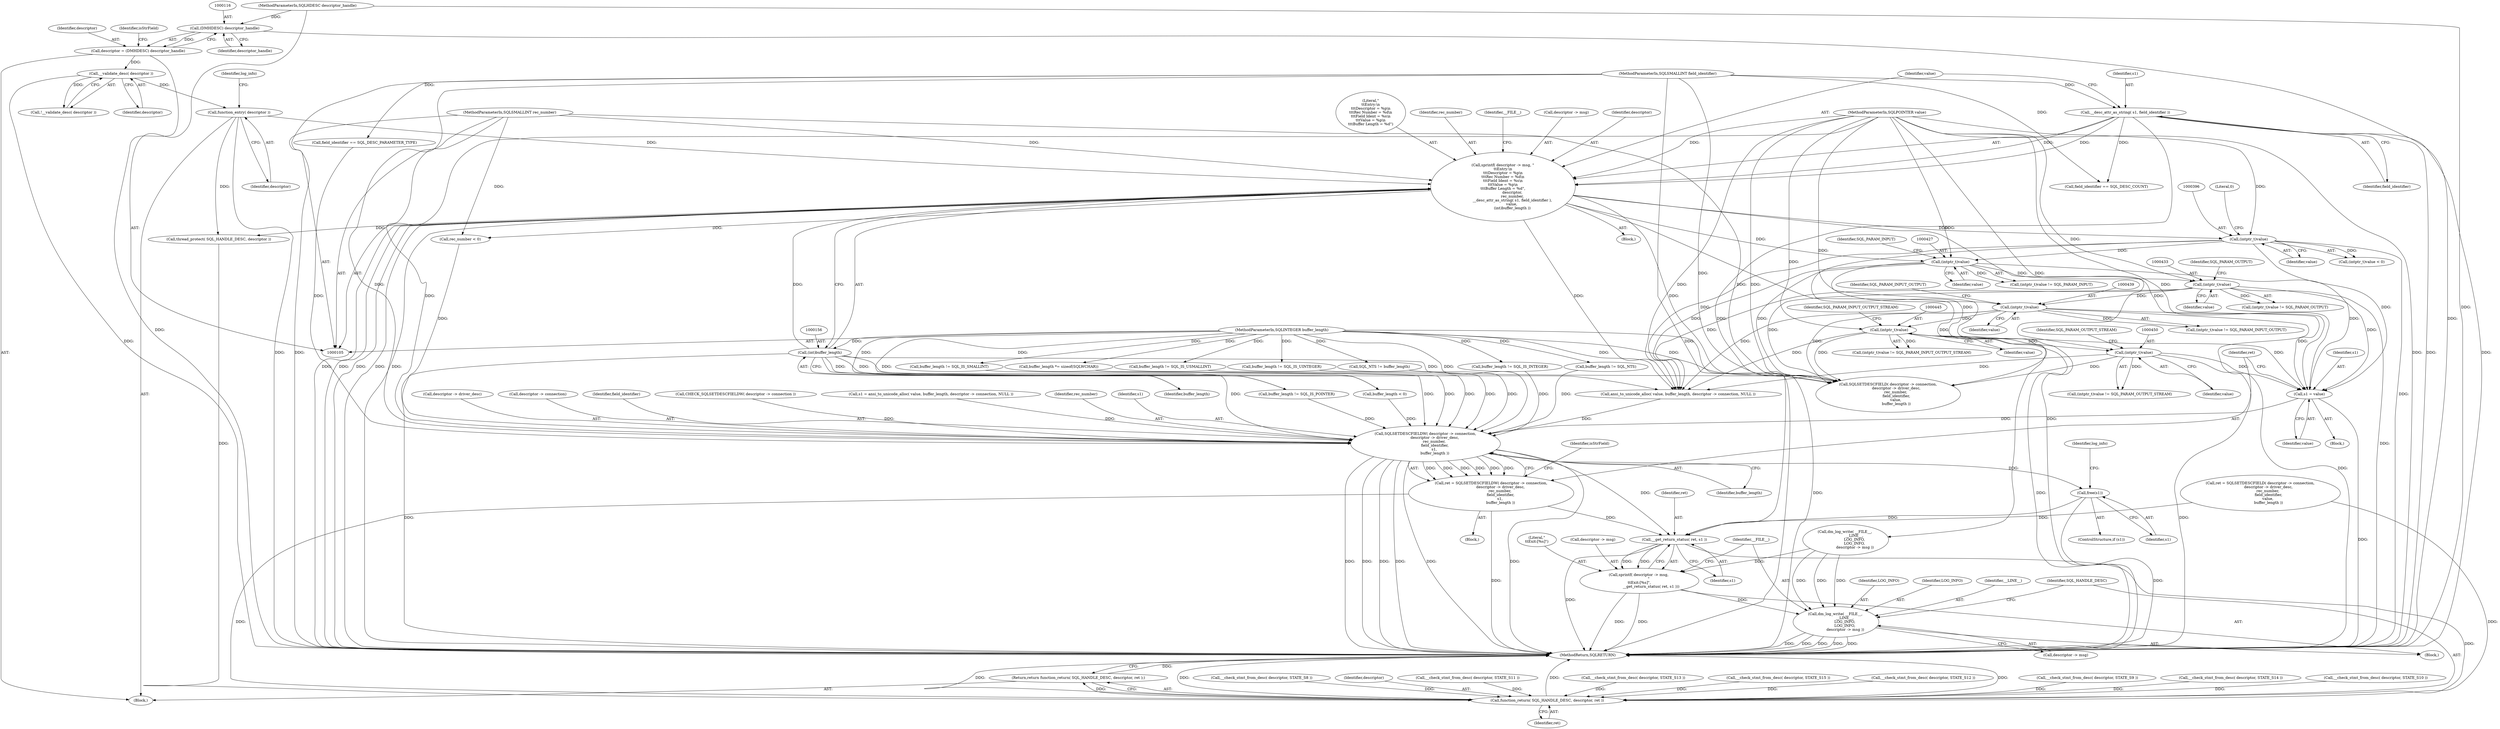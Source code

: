 digraph "0_unixODBC_45ef78e037f578b15fc58938a3a3251655e71d6f#diff-d52750c7ba4e594410438569d8e2963aL24@pointer" {
"1000526" [label="(Call,s1 = value)"];
"1000426" [label="(Call,(intptr_t)value)"];
"1000395" [label="(Call,(intptr_t)value)"];
"1000144" [label="(Call,sprintf( descriptor -> msg, \"\n\t\tEntry:\\n\n\t\t\tDescriptor = %p\\n\n\t\t\tRec Number = %d\\n\n\t\t\tField Ident = %s\\n\n\t\t\tValue = %p\\n\n\t\t\tBuffer Length = %d\",\n                descriptor,\n                rec_number,\n                __desc_attr_as_string( s1, field_identifier ),\n                value, \n                (int)buffer_length ))"];
"1000137" [label="(Call,function_entry( descriptor ))"];
"1000126" [label="(Call,__validate_desc( descriptor ))"];
"1000113" [label="(Call,descriptor = (DMHDESC) descriptor_handle)"];
"1000115" [label="(Call,(DMHDESC) descriptor_handle)"];
"1000106" [label="(MethodParameterIn,SQLHDESC descriptor_handle)"];
"1000107" [label="(MethodParameterIn,SQLSMALLINT rec_number)"];
"1000151" [label="(Call,__desc_attr_as_string( s1, field_identifier ))"];
"1000108" [label="(MethodParameterIn,SQLSMALLINT field_identifier)"];
"1000109" [label="(MethodParameterIn,SQLPOINTER value)"];
"1000155" [label="(Call,(int)buffer_length)"];
"1000110" [label="(MethodParameterIn,SQLINTEGER buffer_length)"];
"1000438" [label="(Call,(intptr_t)value)"];
"1000432" [label="(Call,(intptr_t)value)"];
"1000444" [label="(Call,(intptr_t)value)"];
"1000449" [label="(Call,(intptr_t)value)"];
"1000531" [label="(Call,SQLSETDESCFIELDW( descriptor -> connection,\n                descriptor -> driver_desc,\n                rec_number, \n                field_identifier,\n                s1, \n                buffer_length ))"];
"1000529" [label="(Call,ret = SQLSETDESCFIELDW( descriptor -> connection,\n                descriptor -> driver_desc,\n                rec_number, \n                field_identifier,\n                s1, \n                buffer_length ))"];
"1000586" [label="(Call,__get_return_status( ret, s1 ))"];
"1000581" [label="(Call,sprintf( descriptor -> msg, \n                \"\n\t\tExit:[%s]\",\n                    __get_return_status( ret, s1 )))"];
"1000589" [label="(Call,dm_log_write( __FILE__, \n                __LINE__, \n                LOG_INFO, \n                LOG_INFO, \n                descriptor -> msg ))"];
"1000598" [label="(Call,function_return( SQL_HANDLE_DESC, descriptor, ret ))"];
"1000597" [label="(Return,return function_return( SQL_HANDLE_DESC, descriptor, ret );)"];
"1000547" [label="(Call,free(s1))"];
"1000205" [label="(Call,__check_stmt_from_desc( descriptor, STATE_S8 ))"];
"1000592" [label="(Identifier,LOG_INFO)"];
"1000148" [label="(Literal,\"\n\t\tEntry:\\n\n\t\t\tDescriptor = %p\\n\n\t\t\tRec Number = %d\\n\n\t\t\tField Ident = %s\\n\n\t\t\tValue = %p\\n\n\t\t\tBuffer Length = %d\")"];
"1000600" [label="(Identifier,descriptor)"];
"1000217" [label="(Call,__check_stmt_from_desc( descriptor, STATE_S11 ))"];
"1000440" [label="(Identifier,value)"];
"1000429" [label="(Identifier,SQL_PARAM_INPUT)"];
"1000110" [label="(MethodParameterIn,SQLINTEGER buffer_length)"];
"1000155" [label="(Call,(int)buffer_length)"];
"1000345" [label="(Call,buffer_length != SQL_IS_INTEGER)"];
"1000395" [label="(Call,(intptr_t)value)"];
"1000593" [label="(Identifier,LOG_INFO)"];
"1000397" [label="(Identifier,value)"];
"1000108" [label="(MethodParameterIn,SQLSMALLINT field_identifier)"];
"1000543" [label="(Identifier,isStrField)"];
"1000152" [label="(Identifier,s1)"];
"1000535" [label="(Call,descriptor -> driver_desc)"];
"1000602" [label="(MethodReturn,SQLRETURN)"];
"1000425" [label="(Call,(intptr_t)value != SQL_PARAM_INPUT)"];
"1000107" [label="(MethodParameterIn,SQLSMALLINT rec_number)"];
"1000363" [label="(Call,buffer_length < 0)"];
"1000525" [label="(Block,)"];
"1000498" [label="(Block,)"];
"1000114" [label="(Identifier,descriptor)"];
"1000481" [label="(Call,SQLSETDESCFIELD( descriptor -> connection,\n              descriptor -> driver_desc,\n              rec_number, \n              field_identifier,\n              value, \n              buffer_length ))"];
"1000547" [label="(Call,free(s1))"];
"1000157" [label="(Identifier,buffer_length)"];
"1000532" [label="(Call,descriptor -> connection)"];
"1000539" [label="(Identifier,field_identifier)"];
"1000529" [label="(Call,ret = SQLSETDESCFIELDW( descriptor -> connection,\n                descriptor -> driver_desc,\n                rec_number, \n                field_identifier,\n                s1, \n                buffer_length ))"];
"1000154" [label="(Identifier,value)"];
"1000447" [label="(Identifier,SQL_PARAM_INPUT_OUTPUT_STREAM)"];
"1000581" [label="(Call,sprintf( descriptor -> msg, \n                \"\n\t\tExit:[%s]\",\n                    __get_return_status( ret, s1 )))"];
"1000548" [label="(Identifier,s1)"];
"1000589" [label="(Call,dm_log_write( __FILE__, \n                __LINE__, \n                LOG_INFO, \n                LOG_INFO, \n                descriptor -> msg ))"];
"1000451" [label="(Identifier,value)"];
"1000441" [label="(Identifier,SQL_PARAM_INPUT_OUTPUT)"];
"1000526" [label="(Call,s1 = value)"];
"1000527" [label="(Identifier,s1)"];
"1000599" [label="(Identifier,SQL_HANDLE_DESC)"];
"1000432" [label="(Call,(intptr_t)value)"];
"1000113" [label="(Call,descriptor = (DMHDESC) descriptor_handle)"];
"1000225" [label="(Call,__check_stmt_from_desc( descriptor, STATE_S13 ))"];
"1000366" [label="(Call,buffer_length != SQL_NTS)"];
"1000353" [label="(Call,buffer_length != SQL_IS_SMALLINT)"];
"1000437" [label="(Call,(intptr_t)value != SQL_PARAM_INPUT_OUTPUT)"];
"1000578" [label="(Identifier,log_info)"];
"1000444" [label="(Call,(intptr_t)value)"];
"1000590" [label="(Identifier,__FILE__)"];
"1000153" [label="(Identifier,field_identifier)"];
"1000494" [label="(Call,CHECK_SQLSETDESCFIELDW( descriptor -> connection ))"];
"1000150" [label="(Identifier,rec_number)"];
"1000232" [label="(Call,__check_stmt_from_desc( descriptor, STATE_S15 ))"];
"1000221" [label="(Call,__check_stmt_from_desc( descriptor, STATE_S12 ))"];
"1000597" [label="(Return,return function_return( SQL_HANDLE_DESC, descriptor, ret );)"];
"1000341" [label="(Call,buffer_length != SQL_IS_POINTER)"];
"1000431" [label="(Call,(intptr_t)value != SQL_PARAM_OUTPUT)"];
"1000585" [label="(Literal,\"\n\t\tExit:[%s]\")"];
"1000601" [label="(Identifier,ret)"];
"1000479" [label="(Call,ret = SQLSETDESCFIELD( descriptor -> connection,\n              descriptor -> driver_desc,\n              rec_number, \n              field_identifier,\n              value, \n              buffer_length ))"];
"1000443" [label="(Call,(intptr_t)value != SQL_PARAM_INPUT_OUTPUT_STREAM)"];
"1000446" [label="(Identifier,value)"];
"1000122" [label="(Identifier,isStrField)"];
"1000506" [label="(Call,s1 = ansi_to_unicode_alloc( value, buffer_length, descriptor -> connection, NULL ))"];
"1000508" [label="(Call,ansi_to_unicode_alloc( value, buffer_length, descriptor -> connection, NULL ))"];
"1000520" [label="(Call,buffer_length *= sizeof(SQLWCHAR))"];
"1000159" [label="(Identifier,__FILE__)"];
"1000541" [label="(Identifier,buffer_length)"];
"1000209" [label="(Call,__check_stmt_from_desc( descriptor, STATE_S9 ))"];
"1000145" [label="(Call,descriptor -> msg)"];
"1000262" [label="(Call,rec_number < 0)"];
"1000125" [label="(Call,!__validate_desc( descriptor ))"];
"1000449" [label="(Call,(intptr_t)value)"];
"1000530" [label="(Identifier,ret)"];
"1000137" [label="(Call,function_entry( descriptor ))"];
"1000356" [label="(Call,buffer_length != SQL_IS_USMALLINT)"];
"1000127" [label="(Identifier,descriptor)"];
"1000115" [label="(Call,(DMHDESC) descriptor_handle)"];
"1000586" [label="(Call,__get_return_status( ret, s1 ))"];
"1000158" [label="(Call,dm_log_write( __FILE__, \n                __LINE__, \n                LOG_INFO, \n                LOG_INFO, \n                descriptor -> msg ))"];
"1000349" [label="(Call,buffer_length != SQL_IS_UINTEGER)"];
"1000580" [label="(Block,)"];
"1000391" [label="(Call,field_identifier == SQL_DESC_COUNT)"];
"1000126" [label="(Call,__validate_desc( descriptor ))"];
"1000421" [label="(Call,field_identifier == SQL_DESC_PARAMETER_TYPE)"];
"1000531" [label="(Call,SQLSETDESCFIELDW( descriptor -> connection,\n                descriptor -> driver_desc,\n                rec_number, \n                field_identifier,\n                s1, \n                buffer_length ))"];
"1000434" [label="(Identifier,value)"];
"1000598" [label="(Call,function_return( SQL_HANDLE_DESC, descriptor, ret ))"];
"1000448" [label="(Call,(intptr_t)value != SQL_PARAM_OUTPUT_STREAM)"];
"1000138" [label="(Identifier,descriptor)"];
"1000438" [label="(Call,(intptr_t)value)"];
"1000587" [label="(Identifier,ret)"];
"1000528" [label="(Identifier,value)"];
"1000516" [label="(Call,SQL_NTS != buffer_length)"];
"1000117" [label="(Identifier,descriptor_handle)"];
"1000149" [label="(Identifier,descriptor)"];
"1000229" [label="(Call,__check_stmt_from_desc( descriptor, STATE_S14 ))"];
"1000109" [label="(MethodParameterIn,SQLPOINTER value)"];
"1000426" [label="(Call,(intptr_t)value)"];
"1000394" [label="(Call,(intptr_t)value < 0)"];
"1000588" [label="(Identifier,s1)"];
"1000398" [label="(Literal,0)"];
"1000166" [label="(Call,thread_protect( SQL_HANDLE_DESC, descriptor ))"];
"1000538" [label="(Identifier,rec_number)"];
"1000545" [label="(ControlStructure,if (s1))"];
"1000213" [label="(Call,__check_stmt_from_desc( descriptor, STATE_S10 ))"];
"1000151" [label="(Call,__desc_attr_as_string( s1, field_identifier ))"];
"1000435" [label="(Identifier,SQL_PARAM_OUTPUT)"];
"1000594" [label="(Call,descriptor -> msg)"];
"1000144" [label="(Call,sprintf( descriptor -> msg, \"\n\t\tEntry:\\n\n\t\t\tDescriptor = %p\\n\n\t\t\tRec Number = %d\\n\n\t\t\tField Ident = %s\\n\n\t\t\tValue = %p\\n\n\t\t\tBuffer Length = %d\",\n                descriptor,\n                rec_number,\n                __desc_attr_as_string( s1, field_identifier ),\n                value, \n                (int)buffer_length ))"];
"1000143" [label="(Block,)"];
"1000591" [label="(Identifier,__LINE__)"];
"1000428" [label="(Identifier,value)"];
"1000540" [label="(Identifier,s1)"];
"1000141" [label="(Identifier,log_info)"];
"1000106" [label="(MethodParameterIn,SQLHDESC descriptor_handle)"];
"1000111" [label="(Block,)"];
"1000452" [label="(Identifier,SQL_PARAM_OUTPUT_STREAM)"];
"1000582" [label="(Call,descriptor -> msg)"];
"1000526" -> "1000525"  [label="AST: "];
"1000526" -> "1000528"  [label="CFG: "];
"1000527" -> "1000526"  [label="AST: "];
"1000528" -> "1000526"  [label="AST: "];
"1000530" -> "1000526"  [label="CFG: "];
"1000526" -> "1000602"  [label="DDG: "];
"1000426" -> "1000526"  [label="DDG: "];
"1000395" -> "1000526"  [label="DDG: "];
"1000438" -> "1000526"  [label="DDG: "];
"1000432" -> "1000526"  [label="DDG: "];
"1000444" -> "1000526"  [label="DDG: "];
"1000144" -> "1000526"  [label="DDG: "];
"1000449" -> "1000526"  [label="DDG: "];
"1000109" -> "1000526"  [label="DDG: "];
"1000526" -> "1000531"  [label="DDG: "];
"1000426" -> "1000425"  [label="AST: "];
"1000426" -> "1000428"  [label="CFG: "];
"1000427" -> "1000426"  [label="AST: "];
"1000428" -> "1000426"  [label="AST: "];
"1000429" -> "1000426"  [label="CFG: "];
"1000426" -> "1000602"  [label="DDG: "];
"1000426" -> "1000425"  [label="DDG: "];
"1000395" -> "1000426"  [label="DDG: "];
"1000144" -> "1000426"  [label="DDG: "];
"1000109" -> "1000426"  [label="DDG: "];
"1000426" -> "1000432"  [label="DDG: "];
"1000426" -> "1000481"  [label="DDG: "];
"1000426" -> "1000508"  [label="DDG: "];
"1000395" -> "1000394"  [label="AST: "];
"1000395" -> "1000397"  [label="CFG: "];
"1000396" -> "1000395"  [label="AST: "];
"1000397" -> "1000395"  [label="AST: "];
"1000398" -> "1000395"  [label="CFG: "];
"1000395" -> "1000602"  [label="DDG: "];
"1000395" -> "1000394"  [label="DDG: "];
"1000144" -> "1000395"  [label="DDG: "];
"1000109" -> "1000395"  [label="DDG: "];
"1000395" -> "1000481"  [label="DDG: "];
"1000395" -> "1000508"  [label="DDG: "];
"1000144" -> "1000143"  [label="AST: "];
"1000144" -> "1000155"  [label="CFG: "];
"1000145" -> "1000144"  [label="AST: "];
"1000148" -> "1000144"  [label="AST: "];
"1000149" -> "1000144"  [label="AST: "];
"1000150" -> "1000144"  [label="AST: "];
"1000151" -> "1000144"  [label="AST: "];
"1000154" -> "1000144"  [label="AST: "];
"1000155" -> "1000144"  [label="AST: "];
"1000159" -> "1000144"  [label="CFG: "];
"1000144" -> "1000602"  [label="DDG: "];
"1000144" -> "1000602"  [label="DDG: "];
"1000144" -> "1000602"  [label="DDG: "];
"1000144" -> "1000602"  [label="DDG: "];
"1000144" -> "1000602"  [label="DDG: "];
"1000137" -> "1000144"  [label="DDG: "];
"1000107" -> "1000144"  [label="DDG: "];
"1000151" -> "1000144"  [label="DDG: "];
"1000151" -> "1000144"  [label="DDG: "];
"1000109" -> "1000144"  [label="DDG: "];
"1000155" -> "1000144"  [label="DDG: "];
"1000144" -> "1000158"  [label="DDG: "];
"1000144" -> "1000166"  [label="DDG: "];
"1000144" -> "1000262"  [label="DDG: "];
"1000144" -> "1000481"  [label="DDG: "];
"1000144" -> "1000508"  [label="DDG: "];
"1000137" -> "1000111"  [label="AST: "];
"1000137" -> "1000138"  [label="CFG: "];
"1000138" -> "1000137"  [label="AST: "];
"1000141" -> "1000137"  [label="CFG: "];
"1000137" -> "1000602"  [label="DDG: "];
"1000126" -> "1000137"  [label="DDG: "];
"1000137" -> "1000166"  [label="DDG: "];
"1000126" -> "1000125"  [label="AST: "];
"1000126" -> "1000127"  [label="CFG: "];
"1000127" -> "1000126"  [label="AST: "];
"1000125" -> "1000126"  [label="CFG: "];
"1000126" -> "1000602"  [label="DDG: "];
"1000126" -> "1000125"  [label="DDG: "];
"1000113" -> "1000126"  [label="DDG: "];
"1000113" -> "1000111"  [label="AST: "];
"1000113" -> "1000115"  [label="CFG: "];
"1000114" -> "1000113"  [label="AST: "];
"1000115" -> "1000113"  [label="AST: "];
"1000122" -> "1000113"  [label="CFG: "];
"1000113" -> "1000602"  [label="DDG: "];
"1000115" -> "1000113"  [label="DDG: "];
"1000115" -> "1000117"  [label="CFG: "];
"1000116" -> "1000115"  [label="AST: "];
"1000117" -> "1000115"  [label="AST: "];
"1000115" -> "1000602"  [label="DDG: "];
"1000106" -> "1000115"  [label="DDG: "];
"1000106" -> "1000105"  [label="AST: "];
"1000106" -> "1000602"  [label="DDG: "];
"1000107" -> "1000105"  [label="AST: "];
"1000107" -> "1000602"  [label="DDG: "];
"1000107" -> "1000262"  [label="DDG: "];
"1000107" -> "1000481"  [label="DDG: "];
"1000107" -> "1000531"  [label="DDG: "];
"1000151" -> "1000153"  [label="CFG: "];
"1000152" -> "1000151"  [label="AST: "];
"1000153" -> "1000151"  [label="AST: "];
"1000154" -> "1000151"  [label="CFG: "];
"1000151" -> "1000602"  [label="DDG: "];
"1000151" -> "1000602"  [label="DDG: "];
"1000108" -> "1000151"  [label="DDG: "];
"1000151" -> "1000391"  [label="DDG: "];
"1000151" -> "1000586"  [label="DDG: "];
"1000108" -> "1000105"  [label="AST: "];
"1000108" -> "1000602"  [label="DDG: "];
"1000108" -> "1000391"  [label="DDG: "];
"1000108" -> "1000421"  [label="DDG: "];
"1000108" -> "1000481"  [label="DDG: "];
"1000108" -> "1000531"  [label="DDG: "];
"1000109" -> "1000105"  [label="AST: "];
"1000109" -> "1000602"  [label="DDG: "];
"1000109" -> "1000432"  [label="DDG: "];
"1000109" -> "1000438"  [label="DDG: "];
"1000109" -> "1000444"  [label="DDG: "];
"1000109" -> "1000449"  [label="DDG: "];
"1000109" -> "1000481"  [label="DDG: "];
"1000109" -> "1000508"  [label="DDG: "];
"1000155" -> "1000157"  [label="CFG: "];
"1000156" -> "1000155"  [label="AST: "];
"1000157" -> "1000155"  [label="AST: "];
"1000155" -> "1000602"  [label="DDG: "];
"1000110" -> "1000155"  [label="DDG: "];
"1000155" -> "1000341"  [label="DDG: "];
"1000155" -> "1000363"  [label="DDG: "];
"1000155" -> "1000481"  [label="DDG: "];
"1000155" -> "1000508"  [label="DDG: "];
"1000155" -> "1000531"  [label="DDG: "];
"1000110" -> "1000105"  [label="AST: "];
"1000110" -> "1000602"  [label="DDG: "];
"1000110" -> "1000341"  [label="DDG: "];
"1000110" -> "1000345"  [label="DDG: "];
"1000110" -> "1000349"  [label="DDG: "];
"1000110" -> "1000353"  [label="DDG: "];
"1000110" -> "1000356"  [label="DDG: "];
"1000110" -> "1000363"  [label="DDG: "];
"1000110" -> "1000366"  [label="DDG: "];
"1000110" -> "1000481"  [label="DDG: "];
"1000110" -> "1000508"  [label="DDG: "];
"1000110" -> "1000516"  [label="DDG: "];
"1000110" -> "1000520"  [label="DDG: "];
"1000110" -> "1000531"  [label="DDG: "];
"1000438" -> "1000437"  [label="AST: "];
"1000438" -> "1000440"  [label="CFG: "];
"1000439" -> "1000438"  [label="AST: "];
"1000440" -> "1000438"  [label="AST: "];
"1000441" -> "1000438"  [label="CFG: "];
"1000438" -> "1000602"  [label="DDG: "];
"1000438" -> "1000437"  [label="DDG: "];
"1000432" -> "1000438"  [label="DDG: "];
"1000438" -> "1000444"  [label="DDG: "];
"1000438" -> "1000481"  [label="DDG: "];
"1000438" -> "1000508"  [label="DDG: "];
"1000432" -> "1000431"  [label="AST: "];
"1000432" -> "1000434"  [label="CFG: "];
"1000433" -> "1000432"  [label="AST: "];
"1000434" -> "1000432"  [label="AST: "];
"1000435" -> "1000432"  [label="CFG: "];
"1000432" -> "1000602"  [label="DDG: "];
"1000432" -> "1000431"  [label="DDG: "];
"1000432" -> "1000481"  [label="DDG: "];
"1000432" -> "1000508"  [label="DDG: "];
"1000444" -> "1000443"  [label="AST: "];
"1000444" -> "1000446"  [label="CFG: "];
"1000445" -> "1000444"  [label="AST: "];
"1000446" -> "1000444"  [label="AST: "];
"1000447" -> "1000444"  [label="CFG: "];
"1000444" -> "1000602"  [label="DDG: "];
"1000444" -> "1000443"  [label="DDG: "];
"1000444" -> "1000449"  [label="DDG: "];
"1000444" -> "1000481"  [label="DDG: "];
"1000444" -> "1000508"  [label="DDG: "];
"1000449" -> "1000448"  [label="AST: "];
"1000449" -> "1000451"  [label="CFG: "];
"1000450" -> "1000449"  [label="AST: "];
"1000451" -> "1000449"  [label="AST: "];
"1000452" -> "1000449"  [label="CFG: "];
"1000449" -> "1000602"  [label="DDG: "];
"1000449" -> "1000448"  [label="DDG: "];
"1000449" -> "1000481"  [label="DDG: "];
"1000449" -> "1000508"  [label="DDG: "];
"1000531" -> "1000529"  [label="AST: "];
"1000531" -> "1000541"  [label="CFG: "];
"1000532" -> "1000531"  [label="AST: "];
"1000535" -> "1000531"  [label="AST: "];
"1000538" -> "1000531"  [label="AST: "];
"1000539" -> "1000531"  [label="AST: "];
"1000540" -> "1000531"  [label="AST: "];
"1000541" -> "1000531"  [label="AST: "];
"1000529" -> "1000531"  [label="CFG: "];
"1000531" -> "1000602"  [label="DDG: "];
"1000531" -> "1000602"  [label="DDG: "];
"1000531" -> "1000602"  [label="DDG: "];
"1000531" -> "1000602"  [label="DDG: "];
"1000531" -> "1000602"  [label="DDG: "];
"1000531" -> "1000602"  [label="DDG: "];
"1000531" -> "1000529"  [label="DDG: "];
"1000531" -> "1000529"  [label="DDG: "];
"1000531" -> "1000529"  [label="DDG: "];
"1000531" -> "1000529"  [label="DDG: "];
"1000531" -> "1000529"  [label="DDG: "];
"1000531" -> "1000529"  [label="DDG: "];
"1000508" -> "1000531"  [label="DDG: "];
"1000494" -> "1000531"  [label="DDG: "];
"1000262" -> "1000531"  [label="DDG: "];
"1000421" -> "1000531"  [label="DDG: "];
"1000506" -> "1000531"  [label="DDG: "];
"1000356" -> "1000531"  [label="DDG: "];
"1000516" -> "1000531"  [label="DDG: "];
"1000363" -> "1000531"  [label="DDG: "];
"1000341" -> "1000531"  [label="DDG: "];
"1000366" -> "1000531"  [label="DDG: "];
"1000349" -> "1000531"  [label="DDG: "];
"1000520" -> "1000531"  [label="DDG: "];
"1000353" -> "1000531"  [label="DDG: "];
"1000345" -> "1000531"  [label="DDG: "];
"1000531" -> "1000547"  [label="DDG: "];
"1000531" -> "1000586"  [label="DDG: "];
"1000529" -> "1000498"  [label="AST: "];
"1000530" -> "1000529"  [label="AST: "];
"1000543" -> "1000529"  [label="CFG: "];
"1000529" -> "1000602"  [label="DDG: "];
"1000529" -> "1000586"  [label="DDG: "];
"1000529" -> "1000598"  [label="DDG: "];
"1000586" -> "1000581"  [label="AST: "];
"1000586" -> "1000588"  [label="CFG: "];
"1000587" -> "1000586"  [label="AST: "];
"1000588" -> "1000586"  [label="AST: "];
"1000581" -> "1000586"  [label="CFG: "];
"1000586" -> "1000602"  [label="DDG: "];
"1000586" -> "1000581"  [label="DDG: "];
"1000586" -> "1000581"  [label="DDG: "];
"1000479" -> "1000586"  [label="DDG: "];
"1000547" -> "1000586"  [label="DDG: "];
"1000586" -> "1000598"  [label="DDG: "];
"1000581" -> "1000580"  [label="AST: "];
"1000582" -> "1000581"  [label="AST: "];
"1000585" -> "1000581"  [label="AST: "];
"1000590" -> "1000581"  [label="CFG: "];
"1000581" -> "1000602"  [label="DDG: "];
"1000581" -> "1000602"  [label="DDG: "];
"1000158" -> "1000581"  [label="DDG: "];
"1000581" -> "1000589"  [label="DDG: "];
"1000589" -> "1000580"  [label="AST: "];
"1000589" -> "1000594"  [label="CFG: "];
"1000590" -> "1000589"  [label="AST: "];
"1000591" -> "1000589"  [label="AST: "];
"1000592" -> "1000589"  [label="AST: "];
"1000593" -> "1000589"  [label="AST: "];
"1000594" -> "1000589"  [label="AST: "];
"1000599" -> "1000589"  [label="CFG: "];
"1000589" -> "1000602"  [label="DDG: "];
"1000589" -> "1000602"  [label="DDG: "];
"1000589" -> "1000602"  [label="DDG: "];
"1000589" -> "1000602"  [label="DDG: "];
"1000589" -> "1000602"  [label="DDG: "];
"1000158" -> "1000589"  [label="DDG: "];
"1000158" -> "1000589"  [label="DDG: "];
"1000158" -> "1000589"  [label="DDG: "];
"1000598" -> "1000597"  [label="AST: "];
"1000598" -> "1000601"  [label="CFG: "];
"1000599" -> "1000598"  [label="AST: "];
"1000600" -> "1000598"  [label="AST: "];
"1000601" -> "1000598"  [label="AST: "];
"1000597" -> "1000598"  [label="CFG: "];
"1000598" -> "1000602"  [label="DDG: "];
"1000598" -> "1000602"  [label="DDG: "];
"1000598" -> "1000602"  [label="DDG: "];
"1000598" -> "1000602"  [label="DDG: "];
"1000598" -> "1000597"  [label="DDG: "];
"1000166" -> "1000598"  [label="DDG: "];
"1000225" -> "1000598"  [label="DDG: "];
"1000213" -> "1000598"  [label="DDG: "];
"1000205" -> "1000598"  [label="DDG: "];
"1000217" -> "1000598"  [label="DDG: "];
"1000221" -> "1000598"  [label="DDG: "];
"1000229" -> "1000598"  [label="DDG: "];
"1000209" -> "1000598"  [label="DDG: "];
"1000232" -> "1000598"  [label="DDG: "];
"1000479" -> "1000598"  [label="DDG: "];
"1000597" -> "1000111"  [label="AST: "];
"1000602" -> "1000597"  [label="CFG: "];
"1000597" -> "1000602"  [label="DDG: "];
"1000547" -> "1000545"  [label="AST: "];
"1000547" -> "1000548"  [label="CFG: "];
"1000548" -> "1000547"  [label="AST: "];
"1000578" -> "1000547"  [label="CFG: "];
"1000547" -> "1000602"  [label="DDG: "];
}
